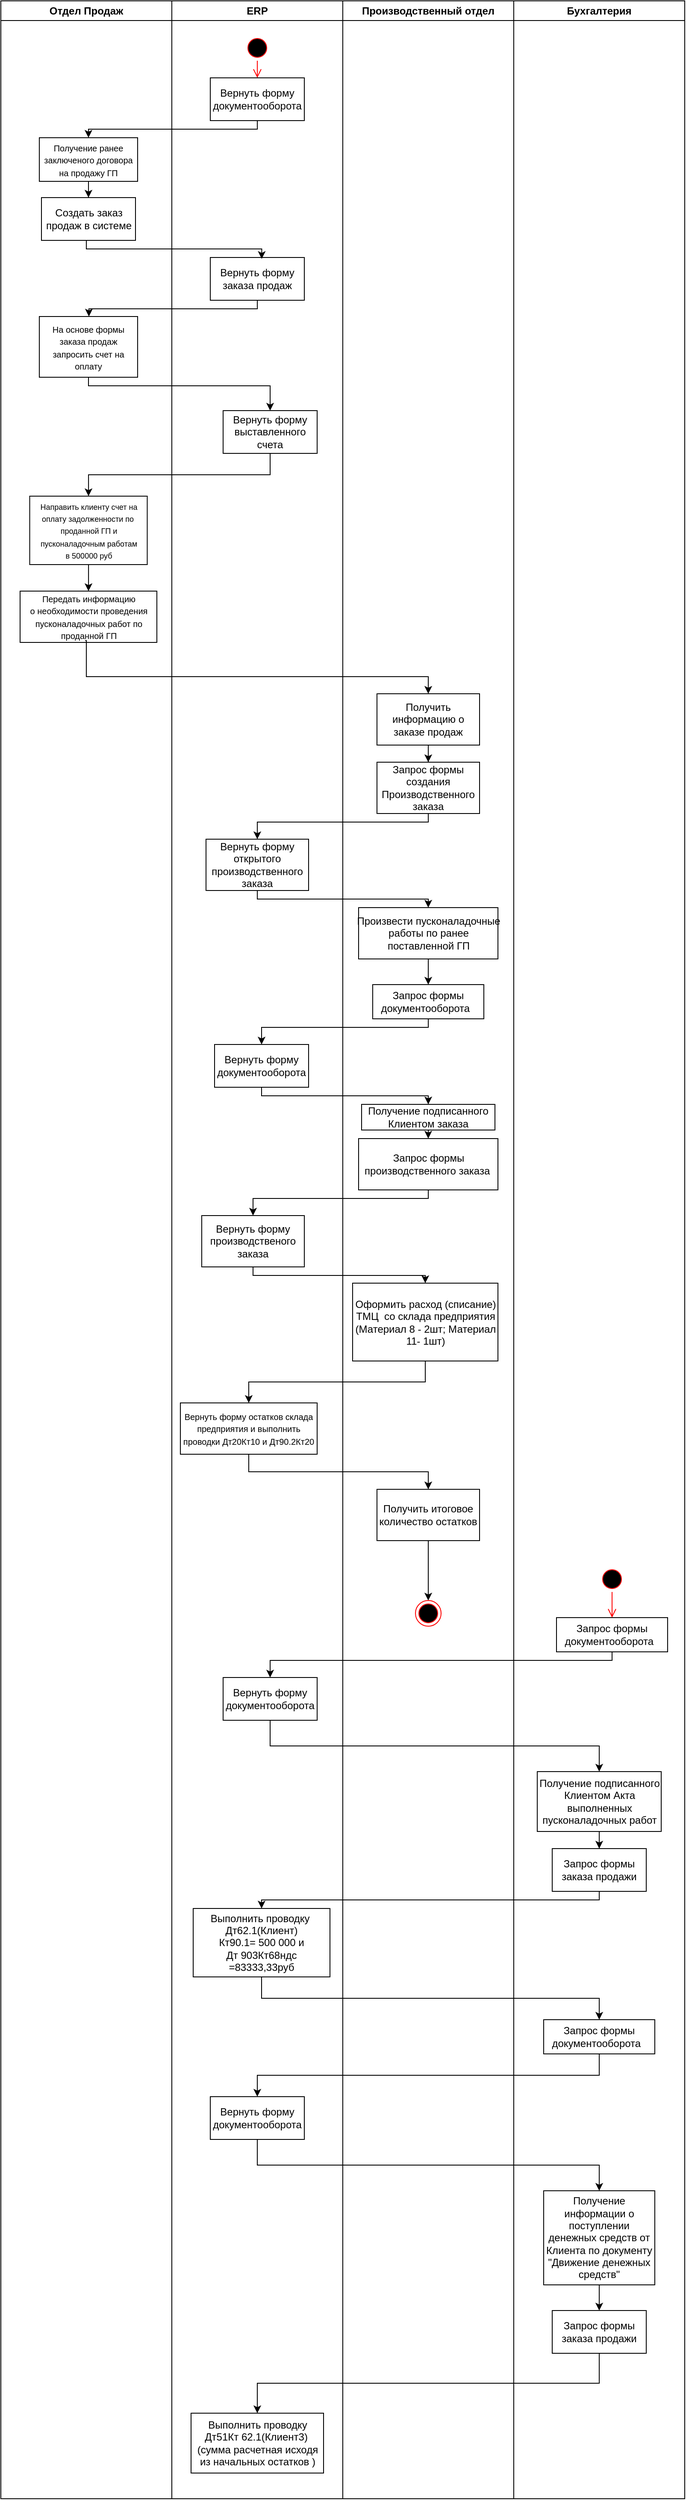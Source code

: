 <mxfile version="26.2.12">
  <diagram name="Страница — 1" id="CIjuoiPK07BGwkigx2mj">
    <mxGraphModel dx="1151" dy="3040" grid="1" gridSize="10" guides="1" tooltips="1" connect="1" arrows="1" fold="1" page="1" pageScale="1" pageWidth="827" pageHeight="1169" math="0" shadow="0">
      <root>
        <mxCell id="0" />
        <mxCell id="1" parent="0" />
        <mxCell id="cSdz0ESnlVhA0lqeLnGJ-1" value="Отдел Продаж" style="swimlane;whiteSpace=wrap;html=1;" vertex="1" parent="1">
          <mxGeometry y="-1170" width="200" height="2920" as="geometry" />
        </mxCell>
        <mxCell id="cSdz0ESnlVhA0lqeLnGJ-9" value="" style="edgeStyle=orthogonalEdgeStyle;rounded=0;orthogonalLoop=1;jettySize=auto;html=1;" edge="1" parent="cSdz0ESnlVhA0lqeLnGJ-1" source="cSdz0ESnlVhA0lqeLnGJ-7" target="cSdz0ESnlVhA0lqeLnGJ-8">
          <mxGeometry relative="1" as="geometry" />
        </mxCell>
        <mxCell id="cSdz0ESnlVhA0lqeLnGJ-7" value="&lt;font size=&quot;1&quot;&gt;Получение ранее заключеного договора на продажу ГП&lt;/font&gt;" style="html=1;whiteSpace=wrap;" vertex="1" parent="cSdz0ESnlVhA0lqeLnGJ-1">
          <mxGeometry x="45" y="160" width="115" height="51" as="geometry" />
        </mxCell>
        <mxCell id="cSdz0ESnlVhA0lqeLnGJ-8" value="Создать заказ продаж в системе" style="html=1;whiteSpace=wrap;" vertex="1" parent="cSdz0ESnlVhA0lqeLnGJ-1">
          <mxGeometry x="47.5" y="230" width="110" height="50" as="geometry" />
        </mxCell>
        <mxCell id="cSdz0ESnlVhA0lqeLnGJ-12" value="&lt;font style=&quot;font-size: 10px;&quot;&gt;На основе формы заказа продаж запросить счет на оплату&lt;/font&gt;" style="html=1;whiteSpace=wrap;" vertex="1" parent="cSdz0ESnlVhA0lqeLnGJ-1">
          <mxGeometry x="45" y="369" width="115" height="71" as="geometry" />
        </mxCell>
        <mxCell id="cSdz0ESnlVhA0lqeLnGJ-21" value="" style="edgeStyle=orthogonalEdgeStyle;rounded=0;orthogonalLoop=1;jettySize=auto;html=1;" edge="1" parent="cSdz0ESnlVhA0lqeLnGJ-1" source="cSdz0ESnlVhA0lqeLnGJ-14" target="cSdz0ESnlVhA0lqeLnGJ-19">
          <mxGeometry relative="1" as="geometry" />
        </mxCell>
        <mxCell id="cSdz0ESnlVhA0lqeLnGJ-14" value="&lt;font style=&quot;font-size: 9px;&quot;&gt;Направить клиенту счет на оплату&lt;span style=&quot;background-color: transparent;&quot;&gt;&amp;nbsp;задолженности по&amp;nbsp; проданной ГП и пусконаладочным работам в&amp;nbsp;&lt;/span&gt;500000 руб&lt;/font&gt;" style="html=1;whiteSpace=wrap;" vertex="1" parent="cSdz0ESnlVhA0lqeLnGJ-1">
          <mxGeometry x="33.75" y="579" width="137.5" height="80" as="geometry" />
        </mxCell>
        <mxCell id="cSdz0ESnlVhA0lqeLnGJ-19" value="&lt;font style=&quot;font-size: 10px;&quot;&gt;Передать информацию о&amp;nbsp;&lt;span style=&quot;background-color: transparent;&quot;&gt;необходимости проведения пусконаладочных работ по проданной ГП&lt;/span&gt;&lt;/font&gt;" style="html=1;whiteSpace=wrap;" vertex="1" parent="cSdz0ESnlVhA0lqeLnGJ-1">
          <mxGeometry x="22.5" y="690" width="160" height="60" as="geometry" />
        </mxCell>
        <mxCell id="cSdz0ESnlVhA0lqeLnGJ-2" value="ERP" style="swimlane;whiteSpace=wrap;html=1;" vertex="1" parent="1">
          <mxGeometry x="200" y="-1170" width="200" height="2920" as="geometry" />
        </mxCell>
        <mxCell id="cSdz0ESnlVhA0lqeLnGJ-10" value="Вернуть форму заказа продаж" style="html=1;whiteSpace=wrap;" vertex="1" parent="cSdz0ESnlVhA0lqeLnGJ-2">
          <mxGeometry x="45" y="300" width="110" height="50" as="geometry" />
        </mxCell>
        <mxCell id="cSdz0ESnlVhA0lqeLnGJ-13" value="&lt;div&gt;Вернуть форму выставленного счета&lt;/div&gt;" style="html=1;whiteSpace=wrap;" vertex="1" parent="cSdz0ESnlVhA0lqeLnGJ-2">
          <mxGeometry x="60" y="479" width="110" height="50" as="geometry" />
        </mxCell>
        <mxCell id="cSdz0ESnlVhA0lqeLnGJ-29" value="Вернуть форму открытого производственного заказа" style="rounded=0;whiteSpace=wrap;html=1;" vertex="1" parent="cSdz0ESnlVhA0lqeLnGJ-2">
          <mxGeometry x="40" y="980" width="120" height="60" as="geometry" />
        </mxCell>
        <mxCell id="cSdz0ESnlVhA0lqeLnGJ-37" value="Вернуть форму производственого заказа" style="rounded=0;whiteSpace=wrap;html=1;" vertex="1" parent="cSdz0ESnlVhA0lqeLnGJ-2">
          <mxGeometry x="35" y="1420" width="120" height="60" as="geometry" />
        </mxCell>
        <mxCell id="cSdz0ESnlVhA0lqeLnGJ-41" value="&lt;font style=&quot;font-size: 10px;&quot;&gt;Вернуть форму остатков склада предприятия и выполнить проводки&amp;nbsp;&lt;span style=&quot;background-color: transparent;&quot;&gt;Дт20Кт10 и Дт90.2Кт20&lt;/span&gt;&lt;/font&gt;" style="rounded=0;whiteSpace=wrap;html=1;" vertex="1" parent="cSdz0ESnlVhA0lqeLnGJ-2">
          <mxGeometry x="10" y="1639" width="160" height="60" as="geometry" />
        </mxCell>
        <mxCell id="cSdz0ESnlVhA0lqeLnGJ-50" value="" style="ellipse;html=1;shape=startState;fillColor=#000000;strokeColor=#ff0000;" vertex="1" parent="cSdz0ESnlVhA0lqeLnGJ-2">
          <mxGeometry x="85" y="40" width="30" height="30" as="geometry" />
        </mxCell>
        <mxCell id="cSdz0ESnlVhA0lqeLnGJ-51" value="" style="edgeStyle=orthogonalEdgeStyle;html=1;verticalAlign=bottom;endArrow=open;endSize=8;strokeColor=#ff0000;rounded=0;entryX=0.5;entryY=0;entryDx=0;entryDy=0;" edge="1" source="cSdz0ESnlVhA0lqeLnGJ-50" parent="cSdz0ESnlVhA0lqeLnGJ-2" target="cSdz0ESnlVhA0lqeLnGJ-52">
          <mxGeometry relative="1" as="geometry">
            <mxPoint x="150" y="70" as="targetPoint" />
          </mxGeometry>
        </mxCell>
        <mxCell id="cSdz0ESnlVhA0lqeLnGJ-52" value="Вернуть форму документооборота" style="html=1;whiteSpace=wrap;" vertex="1" parent="cSdz0ESnlVhA0lqeLnGJ-2">
          <mxGeometry x="45" y="90" width="110" height="50" as="geometry" />
        </mxCell>
        <mxCell id="cSdz0ESnlVhA0lqeLnGJ-56" value="Вернуть форму документооборота" style="html=1;whiteSpace=wrap;" vertex="1" parent="cSdz0ESnlVhA0lqeLnGJ-2">
          <mxGeometry x="50" y="1220" width="110" height="50" as="geometry" />
        </mxCell>
        <mxCell id="cSdz0ESnlVhA0lqeLnGJ-65" value="Вернуть форму документооборота" style="html=1;whiteSpace=wrap;" vertex="1" parent="cSdz0ESnlVhA0lqeLnGJ-2">
          <mxGeometry x="60" y="1960" width="110" height="50" as="geometry" />
        </mxCell>
        <mxCell id="cSdz0ESnlVhA0lqeLnGJ-68" value="Выполнить проводку&amp;nbsp;&lt;div&gt;&lt;span style=&quot;background-color: transparent;&quot;&gt;Дт62.1(Клиент)&lt;/span&gt;&lt;/div&gt;&lt;div&gt;&lt;span style=&quot;background-color: transparent;&quot;&gt;Кт90.1= 500 000 и&lt;/span&gt;&lt;/div&gt;&lt;div&gt;&lt;span style=&quot;background-color: transparent;&quot;&gt;Дт 903Кт68ндс =83333,33руб&lt;/span&gt;&lt;/div&gt;" style="html=1;whiteSpace=wrap;" vertex="1" parent="cSdz0ESnlVhA0lqeLnGJ-2">
          <mxGeometry x="25" y="2230" width="160" height="80" as="geometry" />
        </mxCell>
        <mxCell id="cSdz0ESnlVhA0lqeLnGJ-72" value="Вернуть форму документооборота" style="html=1;whiteSpace=wrap;" vertex="1" parent="cSdz0ESnlVhA0lqeLnGJ-2">
          <mxGeometry x="45" y="2450" width="110" height="50" as="geometry" />
        </mxCell>
        <mxCell id="cSdz0ESnlVhA0lqeLnGJ-89" value="Выполнить&amp;nbsp;&lt;span style=&quot;background-color: transparent;&quot;&gt;проводку Дт51Кт 62.1(Клиент3)&amp;nbsp; (&lt;/span&gt;&lt;span style=&quot;background-color: transparent;&quot;&gt;сумма расчетная исходя из начальных остатков )&lt;/span&gt;" style="html=1;whiteSpace=wrap;" vertex="1" parent="cSdz0ESnlVhA0lqeLnGJ-2">
          <mxGeometry x="22.5" y="2820" width="155" height="70" as="geometry" />
        </mxCell>
        <mxCell id="cSdz0ESnlVhA0lqeLnGJ-4" value="Бухгалтерия" style="swimlane;whiteSpace=wrap;html=1;" vertex="1" parent="1">
          <mxGeometry x="600" y="-1170" width="200" height="2920" as="geometry" />
        </mxCell>
        <mxCell id="cSdz0ESnlVhA0lqeLnGJ-47" value="" style="ellipse;html=1;shape=startState;fillColor=#000000;strokeColor=#ff0000;" vertex="1" parent="cSdz0ESnlVhA0lqeLnGJ-4">
          <mxGeometry x="100" y="1830" width="30" height="30" as="geometry" />
        </mxCell>
        <mxCell id="cSdz0ESnlVhA0lqeLnGJ-48" value="" style="edgeStyle=orthogonalEdgeStyle;html=1;verticalAlign=bottom;endArrow=open;endSize=8;strokeColor=#ff0000;rounded=0;entryX=0.5;entryY=0;entryDx=0;entryDy=0;" edge="1" source="cSdz0ESnlVhA0lqeLnGJ-47" parent="cSdz0ESnlVhA0lqeLnGJ-4" target="cSdz0ESnlVhA0lqeLnGJ-64">
          <mxGeometry relative="1" as="geometry">
            <mxPoint x="115" y="1940" as="targetPoint" />
          </mxGeometry>
        </mxCell>
        <mxCell id="cSdz0ESnlVhA0lqeLnGJ-63" value="Запрос формы заказа продажи" style="html=1;whiteSpace=wrap;" vertex="1" parent="cSdz0ESnlVhA0lqeLnGJ-4">
          <mxGeometry x="45" y="2160" width="110" height="50" as="geometry" />
        </mxCell>
        <mxCell id="cSdz0ESnlVhA0lqeLnGJ-64" value="Запрос формы документооборота&amp;nbsp;&amp;nbsp;" style="html=1;whiteSpace=wrap;" vertex="1" parent="cSdz0ESnlVhA0lqeLnGJ-4">
          <mxGeometry x="50" y="1890" width="130" height="40" as="geometry" />
        </mxCell>
        <mxCell id="cSdz0ESnlVhA0lqeLnGJ-77" style="edgeStyle=orthogonalEdgeStyle;rounded=0;orthogonalLoop=1;jettySize=auto;html=1;exitX=0.5;exitY=1;exitDx=0;exitDy=0;entryX=0.5;entryY=0;entryDx=0;entryDy=0;" edge="1" parent="cSdz0ESnlVhA0lqeLnGJ-4" source="cSdz0ESnlVhA0lqeLnGJ-73" target="cSdz0ESnlVhA0lqeLnGJ-76">
          <mxGeometry relative="1" as="geometry" />
        </mxCell>
        <mxCell id="cSdz0ESnlVhA0lqeLnGJ-73" value="Получение информации о &lt;span style=&quot;background-color: transparent;&quot;&gt;поступлении денежных средств от Клиента по документу &quot;Движение денежных средств&quot;&lt;/span&gt;" style="html=1;whiteSpace=wrap;" vertex="1" parent="cSdz0ESnlVhA0lqeLnGJ-4">
          <mxGeometry x="35" y="2560" width="130" height="110" as="geometry" />
        </mxCell>
        <mxCell id="cSdz0ESnlVhA0lqeLnGJ-76" value="Запрос формы заказа продажи" style="html=1;whiteSpace=wrap;" vertex="1" parent="cSdz0ESnlVhA0lqeLnGJ-4">
          <mxGeometry x="45" y="2700" width="110" height="50" as="geometry" />
        </mxCell>
        <mxCell id="cSdz0ESnlVhA0lqeLnGJ-80" style="edgeStyle=orthogonalEdgeStyle;rounded=0;orthogonalLoop=1;jettySize=auto;html=1;exitX=0.5;exitY=1;exitDx=0;exitDy=0;" edge="1" parent="cSdz0ESnlVhA0lqeLnGJ-4" source="cSdz0ESnlVhA0lqeLnGJ-78" target="cSdz0ESnlVhA0lqeLnGJ-63">
          <mxGeometry relative="1" as="geometry" />
        </mxCell>
        <mxCell id="cSdz0ESnlVhA0lqeLnGJ-78" value="&lt;div&gt;Получение подписанного Клиентом Акта выполненных пусконаладочных работ&lt;/div&gt;" style="html=1;whiteSpace=wrap;" vertex="1" parent="cSdz0ESnlVhA0lqeLnGJ-4">
          <mxGeometry x="27.5" y="2070" width="145" height="70" as="geometry" />
        </mxCell>
        <mxCell id="cSdz0ESnlVhA0lqeLnGJ-87" value="Запрос формы документооборота&amp;nbsp;&amp;nbsp;" style="html=1;whiteSpace=wrap;" vertex="1" parent="cSdz0ESnlVhA0lqeLnGJ-4">
          <mxGeometry x="35" y="2360" width="130" height="40" as="geometry" />
        </mxCell>
        <mxCell id="cSdz0ESnlVhA0lqeLnGJ-11" style="edgeStyle=orthogonalEdgeStyle;rounded=0;orthogonalLoop=1;jettySize=auto;html=1;entryX=0.547;entryY=0.033;entryDx=0;entryDy=0;entryPerimeter=0;" edge="1" parent="1" source="cSdz0ESnlVhA0lqeLnGJ-8" target="cSdz0ESnlVhA0lqeLnGJ-10">
          <mxGeometry relative="1" as="geometry">
            <Array as="points">
              <mxPoint x="100" y="-880" />
              <mxPoint x="305" y="-880" />
            </Array>
          </mxGeometry>
        </mxCell>
        <mxCell id="cSdz0ESnlVhA0lqeLnGJ-16" style="edgeStyle=orthogonalEdgeStyle;rounded=0;orthogonalLoop=1;jettySize=auto;html=1;" edge="1" parent="1" source="cSdz0ESnlVhA0lqeLnGJ-10" target="cSdz0ESnlVhA0lqeLnGJ-12">
          <mxGeometry relative="1" as="geometry">
            <Array as="points">
              <mxPoint x="300" y="-810" />
              <mxPoint x="103" y="-810" />
            </Array>
          </mxGeometry>
        </mxCell>
        <mxCell id="cSdz0ESnlVhA0lqeLnGJ-17" style="edgeStyle=orthogonalEdgeStyle;rounded=0;orthogonalLoop=1;jettySize=auto;html=1;" edge="1" parent="1" source="cSdz0ESnlVhA0lqeLnGJ-12" target="cSdz0ESnlVhA0lqeLnGJ-13">
          <mxGeometry relative="1" as="geometry">
            <Array as="points">
              <mxPoint x="103" y="-720" />
              <mxPoint x="315" y="-720" />
            </Array>
          </mxGeometry>
        </mxCell>
        <mxCell id="cSdz0ESnlVhA0lqeLnGJ-18" style="edgeStyle=orthogonalEdgeStyle;rounded=0;orthogonalLoop=1;jettySize=auto;html=1;exitX=0.5;exitY=1;exitDx=0;exitDy=0;" edge="1" parent="1" source="cSdz0ESnlVhA0lqeLnGJ-13" target="cSdz0ESnlVhA0lqeLnGJ-14">
          <mxGeometry relative="1" as="geometry" />
        </mxCell>
        <mxCell id="cSdz0ESnlVhA0lqeLnGJ-26" style="edgeStyle=orthogonalEdgeStyle;rounded=0;orthogonalLoop=1;jettySize=auto;html=1;exitX=0.476;exitY=0.963;exitDx=0;exitDy=0;entryX=0.5;entryY=0;entryDx=0;entryDy=0;exitPerimeter=0;" edge="1" parent="1" source="cSdz0ESnlVhA0lqeLnGJ-19" target="cSdz0ESnlVhA0lqeLnGJ-27">
          <mxGeometry relative="1" as="geometry">
            <mxPoint x="99.851" y="-360" as="targetPoint" />
            <mxPoint x="100" y="-390" as="sourcePoint" />
            <Array as="points">
              <mxPoint x="100" y="-422" />
              <mxPoint x="100" y="-380" />
              <mxPoint x="500" y="-380" />
            </Array>
          </mxGeometry>
        </mxCell>
        <mxCell id="cSdz0ESnlVhA0lqeLnGJ-3" value="Производственный отдел" style="swimlane;whiteSpace=wrap;html=1;" vertex="1" parent="1">
          <mxGeometry x="400" y="-1170" width="200" height="2920" as="geometry" />
        </mxCell>
        <mxCell id="cSdz0ESnlVhA0lqeLnGJ-33" style="edgeStyle=orthogonalEdgeStyle;rounded=0;orthogonalLoop=1;jettySize=auto;html=1;exitX=0.5;exitY=1;exitDx=0;exitDy=0;" edge="1" parent="cSdz0ESnlVhA0lqeLnGJ-3" source="cSdz0ESnlVhA0lqeLnGJ-27" target="cSdz0ESnlVhA0lqeLnGJ-28">
          <mxGeometry relative="1" as="geometry" />
        </mxCell>
        <mxCell id="cSdz0ESnlVhA0lqeLnGJ-27" value="Получить информацию о заказе продаж" style="rounded=0;whiteSpace=wrap;html=1;" vertex="1" parent="cSdz0ESnlVhA0lqeLnGJ-3">
          <mxGeometry x="40" y="810" width="120" height="60" as="geometry" />
        </mxCell>
        <mxCell id="cSdz0ESnlVhA0lqeLnGJ-28" value="Запрос формы создания Производственного заказа" style="rounded=0;whiteSpace=wrap;html=1;" vertex="1" parent="cSdz0ESnlVhA0lqeLnGJ-3">
          <mxGeometry x="40" y="890" width="120" height="60" as="geometry" />
        </mxCell>
        <mxCell id="cSdz0ESnlVhA0lqeLnGJ-57" style="edgeStyle=orthogonalEdgeStyle;rounded=0;orthogonalLoop=1;jettySize=auto;html=1;exitX=0.5;exitY=1;exitDx=0;exitDy=0;entryX=0.5;entryY=0;entryDx=0;entryDy=0;" edge="1" parent="cSdz0ESnlVhA0lqeLnGJ-3" source="cSdz0ESnlVhA0lqeLnGJ-31" target="cSdz0ESnlVhA0lqeLnGJ-54">
          <mxGeometry relative="1" as="geometry">
            <mxPoint x="99.526" y="1140" as="targetPoint" />
            <Array as="points" />
          </mxGeometry>
        </mxCell>
        <mxCell id="cSdz0ESnlVhA0lqeLnGJ-31" value="Произвести&lt;span style=&quot;background-color: transparent;&quot;&gt;&amp;nbsp;пусконаладочные&lt;/span&gt;&lt;div&gt;&lt;span style=&quot;background-color: transparent;&quot;&gt;работы по ранее поставленной ГП&lt;/span&gt;&lt;/div&gt;" style="rounded=0;whiteSpace=wrap;html=1;" vertex="1" parent="cSdz0ESnlVhA0lqeLnGJ-3">
          <mxGeometry x="18.5" y="1060" width="163" height="60" as="geometry" />
        </mxCell>
        <mxCell id="cSdz0ESnlVhA0lqeLnGJ-32" value="Запрос формы производственного заказа&amp;nbsp;" style="rounded=0;whiteSpace=wrap;html=1;" vertex="1" parent="cSdz0ESnlVhA0lqeLnGJ-3">
          <mxGeometry x="18.5" y="1330" width="163" height="60" as="geometry" />
        </mxCell>
        <mxCell id="cSdz0ESnlVhA0lqeLnGJ-39" value="&lt;div&gt;Оформить расход (списание) ТМЦ&amp;nbsp; со склада предприятия (Материал 8 - 2шт; Материал 11- 1шт)&lt;/div&gt;" style="rounded=0;whiteSpace=wrap;html=1;" vertex="1" parent="cSdz0ESnlVhA0lqeLnGJ-3">
          <mxGeometry x="11.5" y="1499" width="170" height="91" as="geometry" />
        </mxCell>
        <mxCell id="cSdz0ESnlVhA0lqeLnGJ-46" style="edgeStyle=orthogonalEdgeStyle;rounded=0;orthogonalLoop=1;jettySize=auto;html=1;exitX=0.5;exitY=1;exitDx=0;exitDy=0;" edge="1" parent="cSdz0ESnlVhA0lqeLnGJ-3" source="cSdz0ESnlVhA0lqeLnGJ-43" target="cSdz0ESnlVhA0lqeLnGJ-45">
          <mxGeometry relative="1" as="geometry" />
        </mxCell>
        <mxCell id="cSdz0ESnlVhA0lqeLnGJ-43" value="Получить итоговое количество остатков" style="rounded=0;whiteSpace=wrap;html=1;" vertex="1" parent="cSdz0ESnlVhA0lqeLnGJ-3">
          <mxGeometry x="40" y="1740" width="120" height="60" as="geometry" />
        </mxCell>
        <mxCell id="cSdz0ESnlVhA0lqeLnGJ-45" value="" style="ellipse;html=1;shape=endState;fillColor=#000000;strokeColor=#ff0000;" vertex="1" parent="cSdz0ESnlVhA0lqeLnGJ-3">
          <mxGeometry x="85" y="1870" width="30" height="30" as="geometry" />
        </mxCell>
        <mxCell id="cSdz0ESnlVhA0lqeLnGJ-54" value="Запрос формы документооборота&amp;nbsp;&amp;nbsp;" style="html=1;whiteSpace=wrap;" vertex="1" parent="cSdz0ESnlVhA0lqeLnGJ-3">
          <mxGeometry x="35" y="1150" width="130" height="40" as="geometry" />
        </mxCell>
        <mxCell id="cSdz0ESnlVhA0lqeLnGJ-84" style="edgeStyle=orthogonalEdgeStyle;rounded=0;orthogonalLoop=1;jettySize=auto;html=1;exitX=0.5;exitY=1;exitDx=0;exitDy=0;entryX=0.5;entryY=0;entryDx=0;entryDy=0;" edge="1" parent="cSdz0ESnlVhA0lqeLnGJ-3" source="cSdz0ESnlVhA0lqeLnGJ-82" target="cSdz0ESnlVhA0lqeLnGJ-32">
          <mxGeometry relative="1" as="geometry" />
        </mxCell>
        <mxCell id="cSdz0ESnlVhA0lqeLnGJ-82" value="&lt;div&gt;Получение подписанного Клиентом заказа&lt;/div&gt;" style="html=1;whiteSpace=wrap;" vertex="1" parent="cSdz0ESnlVhA0lqeLnGJ-3">
          <mxGeometry x="22" y="1290" width="156" height="30" as="geometry" />
        </mxCell>
        <mxCell id="cSdz0ESnlVhA0lqeLnGJ-34" style="edgeStyle=orthogonalEdgeStyle;rounded=0;orthogonalLoop=1;jettySize=auto;html=1;exitX=0.5;exitY=1;exitDx=0;exitDy=0;" edge="1" parent="1" source="cSdz0ESnlVhA0lqeLnGJ-28" target="cSdz0ESnlVhA0lqeLnGJ-29">
          <mxGeometry relative="1" as="geometry">
            <Array as="points">
              <mxPoint x="500" y="-210" />
              <mxPoint x="300" y="-210" />
            </Array>
          </mxGeometry>
        </mxCell>
        <mxCell id="cSdz0ESnlVhA0lqeLnGJ-35" style="edgeStyle=orthogonalEdgeStyle;rounded=0;orthogonalLoop=1;jettySize=auto;html=1;" edge="1" parent="1" source="cSdz0ESnlVhA0lqeLnGJ-29" target="cSdz0ESnlVhA0lqeLnGJ-31">
          <mxGeometry relative="1" as="geometry">
            <Array as="points">
              <mxPoint x="300" y="-120" />
              <mxPoint x="500" y="-120" />
            </Array>
          </mxGeometry>
        </mxCell>
        <mxCell id="cSdz0ESnlVhA0lqeLnGJ-38" style="edgeStyle=orthogonalEdgeStyle;rounded=0;orthogonalLoop=1;jettySize=auto;html=1;exitX=0.5;exitY=1;exitDx=0;exitDy=0;entryX=0.5;entryY=0;entryDx=0;entryDy=0;" edge="1" parent="1" source="cSdz0ESnlVhA0lqeLnGJ-32" target="cSdz0ESnlVhA0lqeLnGJ-37">
          <mxGeometry relative="1" as="geometry">
            <Array as="points">
              <mxPoint x="500" y="230" />
              <mxPoint x="295" y="230" />
            </Array>
          </mxGeometry>
        </mxCell>
        <mxCell id="cSdz0ESnlVhA0lqeLnGJ-40" style="edgeStyle=orthogonalEdgeStyle;rounded=0;orthogonalLoop=1;jettySize=auto;html=1;exitX=0.5;exitY=1;exitDx=0;exitDy=0;entryX=0.5;entryY=0;entryDx=0;entryDy=0;" edge="1" parent="1" source="cSdz0ESnlVhA0lqeLnGJ-37" target="cSdz0ESnlVhA0lqeLnGJ-39">
          <mxGeometry relative="1" as="geometry">
            <Array as="points">
              <mxPoint x="295" y="320" />
              <mxPoint x="496" y="320" />
            </Array>
          </mxGeometry>
        </mxCell>
        <mxCell id="cSdz0ESnlVhA0lqeLnGJ-42" style="edgeStyle=orthogonalEdgeStyle;rounded=0;orthogonalLoop=1;jettySize=auto;html=1;exitX=0.5;exitY=1;exitDx=0;exitDy=0;entryX=0.5;entryY=0;entryDx=0;entryDy=0;" edge="1" parent="1" source="cSdz0ESnlVhA0lqeLnGJ-39" target="cSdz0ESnlVhA0lqeLnGJ-41">
          <mxGeometry relative="1" as="geometry" />
        </mxCell>
        <mxCell id="cSdz0ESnlVhA0lqeLnGJ-44" style="edgeStyle=orthogonalEdgeStyle;rounded=0;orthogonalLoop=1;jettySize=auto;html=1;exitX=0.5;exitY=1;exitDx=0;exitDy=0;entryX=0.5;entryY=0;entryDx=0;entryDy=0;" edge="1" parent="1" source="cSdz0ESnlVhA0lqeLnGJ-41" target="cSdz0ESnlVhA0lqeLnGJ-43">
          <mxGeometry relative="1" as="geometry" />
        </mxCell>
        <mxCell id="cSdz0ESnlVhA0lqeLnGJ-55" style="edgeStyle=orthogonalEdgeStyle;rounded=0;orthogonalLoop=1;jettySize=auto;html=1;exitX=0.5;exitY=1;exitDx=0;exitDy=0;entryX=0.5;entryY=0;entryDx=0;entryDy=0;" edge="1" parent="1" source="cSdz0ESnlVhA0lqeLnGJ-52" target="cSdz0ESnlVhA0lqeLnGJ-7">
          <mxGeometry relative="1" as="geometry">
            <Array as="points">
              <mxPoint x="300" y="-1020" />
              <mxPoint x="102" y="-1020" />
            </Array>
          </mxGeometry>
        </mxCell>
        <mxCell id="cSdz0ESnlVhA0lqeLnGJ-60" style="edgeStyle=orthogonalEdgeStyle;rounded=0;orthogonalLoop=1;jettySize=auto;html=1;" edge="1" parent="1" source="cSdz0ESnlVhA0lqeLnGJ-54" target="cSdz0ESnlVhA0lqeLnGJ-56">
          <mxGeometry relative="1" as="geometry">
            <Array as="points">
              <mxPoint x="500" y="30" />
              <mxPoint x="305" y="30" />
            </Array>
          </mxGeometry>
        </mxCell>
        <mxCell id="cSdz0ESnlVhA0lqeLnGJ-66" style="edgeStyle=orthogonalEdgeStyle;rounded=0;orthogonalLoop=1;jettySize=auto;html=1;exitX=0.5;exitY=1;exitDx=0;exitDy=0;" edge="1" parent="1" source="cSdz0ESnlVhA0lqeLnGJ-64" target="cSdz0ESnlVhA0lqeLnGJ-65">
          <mxGeometry relative="1" as="geometry">
            <Array as="points">
              <mxPoint x="715" y="770" />
              <mxPoint x="315" y="770" />
            </Array>
          </mxGeometry>
        </mxCell>
        <mxCell id="cSdz0ESnlVhA0lqeLnGJ-69" style="edgeStyle=orthogonalEdgeStyle;rounded=0;orthogonalLoop=1;jettySize=auto;html=1;exitX=0.5;exitY=1;exitDx=0;exitDy=0;" edge="1" parent="1" source="cSdz0ESnlVhA0lqeLnGJ-63" target="cSdz0ESnlVhA0lqeLnGJ-68">
          <mxGeometry relative="1" as="geometry">
            <Array as="points">
              <mxPoint x="700" y="1050" />
              <mxPoint x="305" y="1050" />
            </Array>
          </mxGeometry>
        </mxCell>
        <mxCell id="cSdz0ESnlVhA0lqeLnGJ-75" style="edgeStyle=orthogonalEdgeStyle;rounded=0;orthogonalLoop=1;jettySize=auto;html=1;exitX=0.5;exitY=1;exitDx=0;exitDy=0;entryX=0.5;entryY=0;entryDx=0;entryDy=0;" edge="1" parent="1" source="cSdz0ESnlVhA0lqeLnGJ-72" target="cSdz0ESnlVhA0lqeLnGJ-73">
          <mxGeometry relative="1" as="geometry" />
        </mxCell>
        <mxCell id="cSdz0ESnlVhA0lqeLnGJ-79" style="edgeStyle=orthogonalEdgeStyle;rounded=0;orthogonalLoop=1;jettySize=auto;html=1;exitX=0.5;exitY=1;exitDx=0;exitDy=0;" edge="1" parent="1" source="cSdz0ESnlVhA0lqeLnGJ-65" target="cSdz0ESnlVhA0lqeLnGJ-78">
          <mxGeometry relative="1" as="geometry" />
        </mxCell>
        <mxCell id="cSdz0ESnlVhA0lqeLnGJ-83" style="edgeStyle=orthogonalEdgeStyle;rounded=0;orthogonalLoop=1;jettySize=auto;html=1;exitX=0.5;exitY=1;exitDx=0;exitDy=0;entryX=0.5;entryY=0;entryDx=0;entryDy=0;" edge="1" parent="1" source="cSdz0ESnlVhA0lqeLnGJ-56" target="cSdz0ESnlVhA0lqeLnGJ-82">
          <mxGeometry relative="1" as="geometry">
            <Array as="points">
              <mxPoint x="305" y="110" />
              <mxPoint x="500" y="110" />
            </Array>
          </mxGeometry>
        </mxCell>
        <mxCell id="cSdz0ESnlVhA0lqeLnGJ-88" style="edgeStyle=orthogonalEdgeStyle;rounded=0;orthogonalLoop=1;jettySize=auto;html=1;exitX=0.5;exitY=1;exitDx=0;exitDy=0;" edge="1" parent="1" source="cSdz0ESnlVhA0lqeLnGJ-87" target="cSdz0ESnlVhA0lqeLnGJ-72">
          <mxGeometry relative="1" as="geometry" />
        </mxCell>
        <mxCell id="cSdz0ESnlVhA0lqeLnGJ-90" style="edgeStyle=orthogonalEdgeStyle;rounded=0;orthogonalLoop=1;jettySize=auto;html=1;exitX=0.5;exitY=1;exitDx=0;exitDy=0;" edge="1" parent="1" source="cSdz0ESnlVhA0lqeLnGJ-76" target="cSdz0ESnlVhA0lqeLnGJ-89">
          <mxGeometry relative="1" as="geometry" />
        </mxCell>
        <mxCell id="cSdz0ESnlVhA0lqeLnGJ-92" style="edgeStyle=orthogonalEdgeStyle;rounded=0;orthogonalLoop=1;jettySize=auto;html=1;exitX=0.5;exitY=1;exitDx=0;exitDy=0;entryX=0.5;entryY=0;entryDx=0;entryDy=0;" edge="1" parent="1" source="cSdz0ESnlVhA0lqeLnGJ-68" target="cSdz0ESnlVhA0lqeLnGJ-87">
          <mxGeometry relative="1" as="geometry">
            <mxPoint x="305" y="1169" as="targetPoint" />
          </mxGeometry>
        </mxCell>
      </root>
    </mxGraphModel>
  </diagram>
</mxfile>
